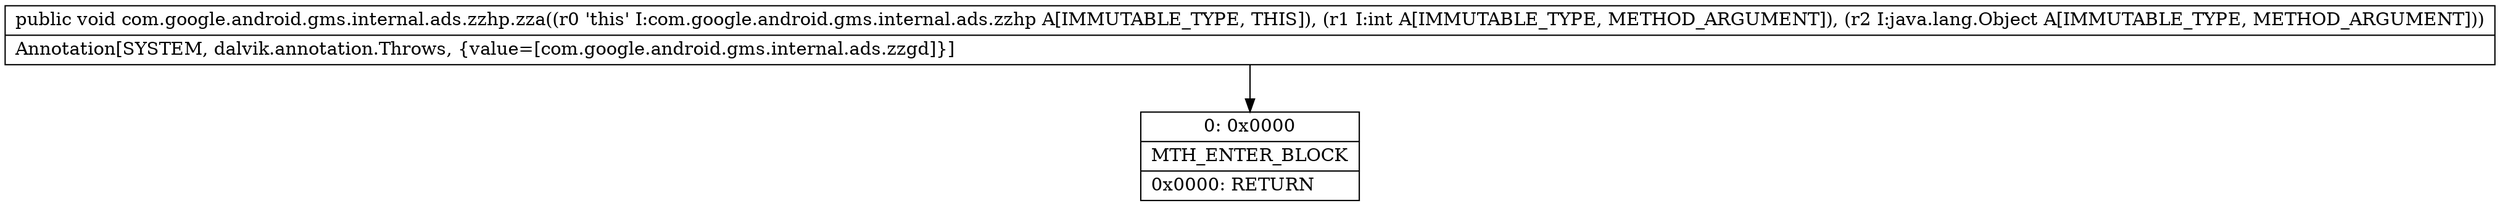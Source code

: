 digraph "CFG forcom.google.android.gms.internal.ads.zzhp.zza(ILjava\/lang\/Object;)V" {
Node_0 [shape=record,label="{0\:\ 0x0000|MTH_ENTER_BLOCK\l|0x0000: RETURN   \l}"];
MethodNode[shape=record,label="{public void com.google.android.gms.internal.ads.zzhp.zza((r0 'this' I:com.google.android.gms.internal.ads.zzhp A[IMMUTABLE_TYPE, THIS]), (r1 I:int A[IMMUTABLE_TYPE, METHOD_ARGUMENT]), (r2 I:java.lang.Object A[IMMUTABLE_TYPE, METHOD_ARGUMENT]))  | Annotation[SYSTEM, dalvik.annotation.Throws, \{value=[com.google.android.gms.internal.ads.zzgd]\}]\l}"];
MethodNode -> Node_0;
}

